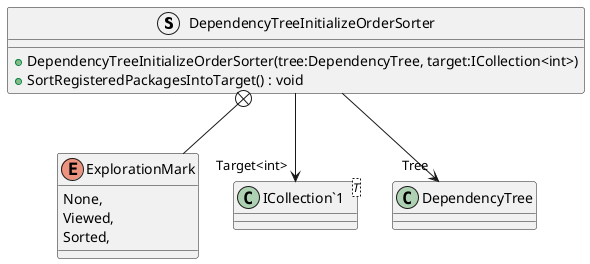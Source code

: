 @startuml
struct DependencyTreeInitializeOrderSorter {
    + DependencyTreeInitializeOrderSorter(tree:DependencyTree, target:ICollection<int>)
    + SortRegisteredPackagesIntoTarget() : void
}
enum ExplorationMark {
    None,
    Viewed,
    Sorted,
}
class "ICollection`1"<T> {
}
DependencyTreeInitializeOrderSorter --> "Tree" DependencyTree
DependencyTreeInitializeOrderSorter --> "Target<int>" "ICollection`1"
DependencyTreeInitializeOrderSorter +-- ExplorationMark
@enduml
